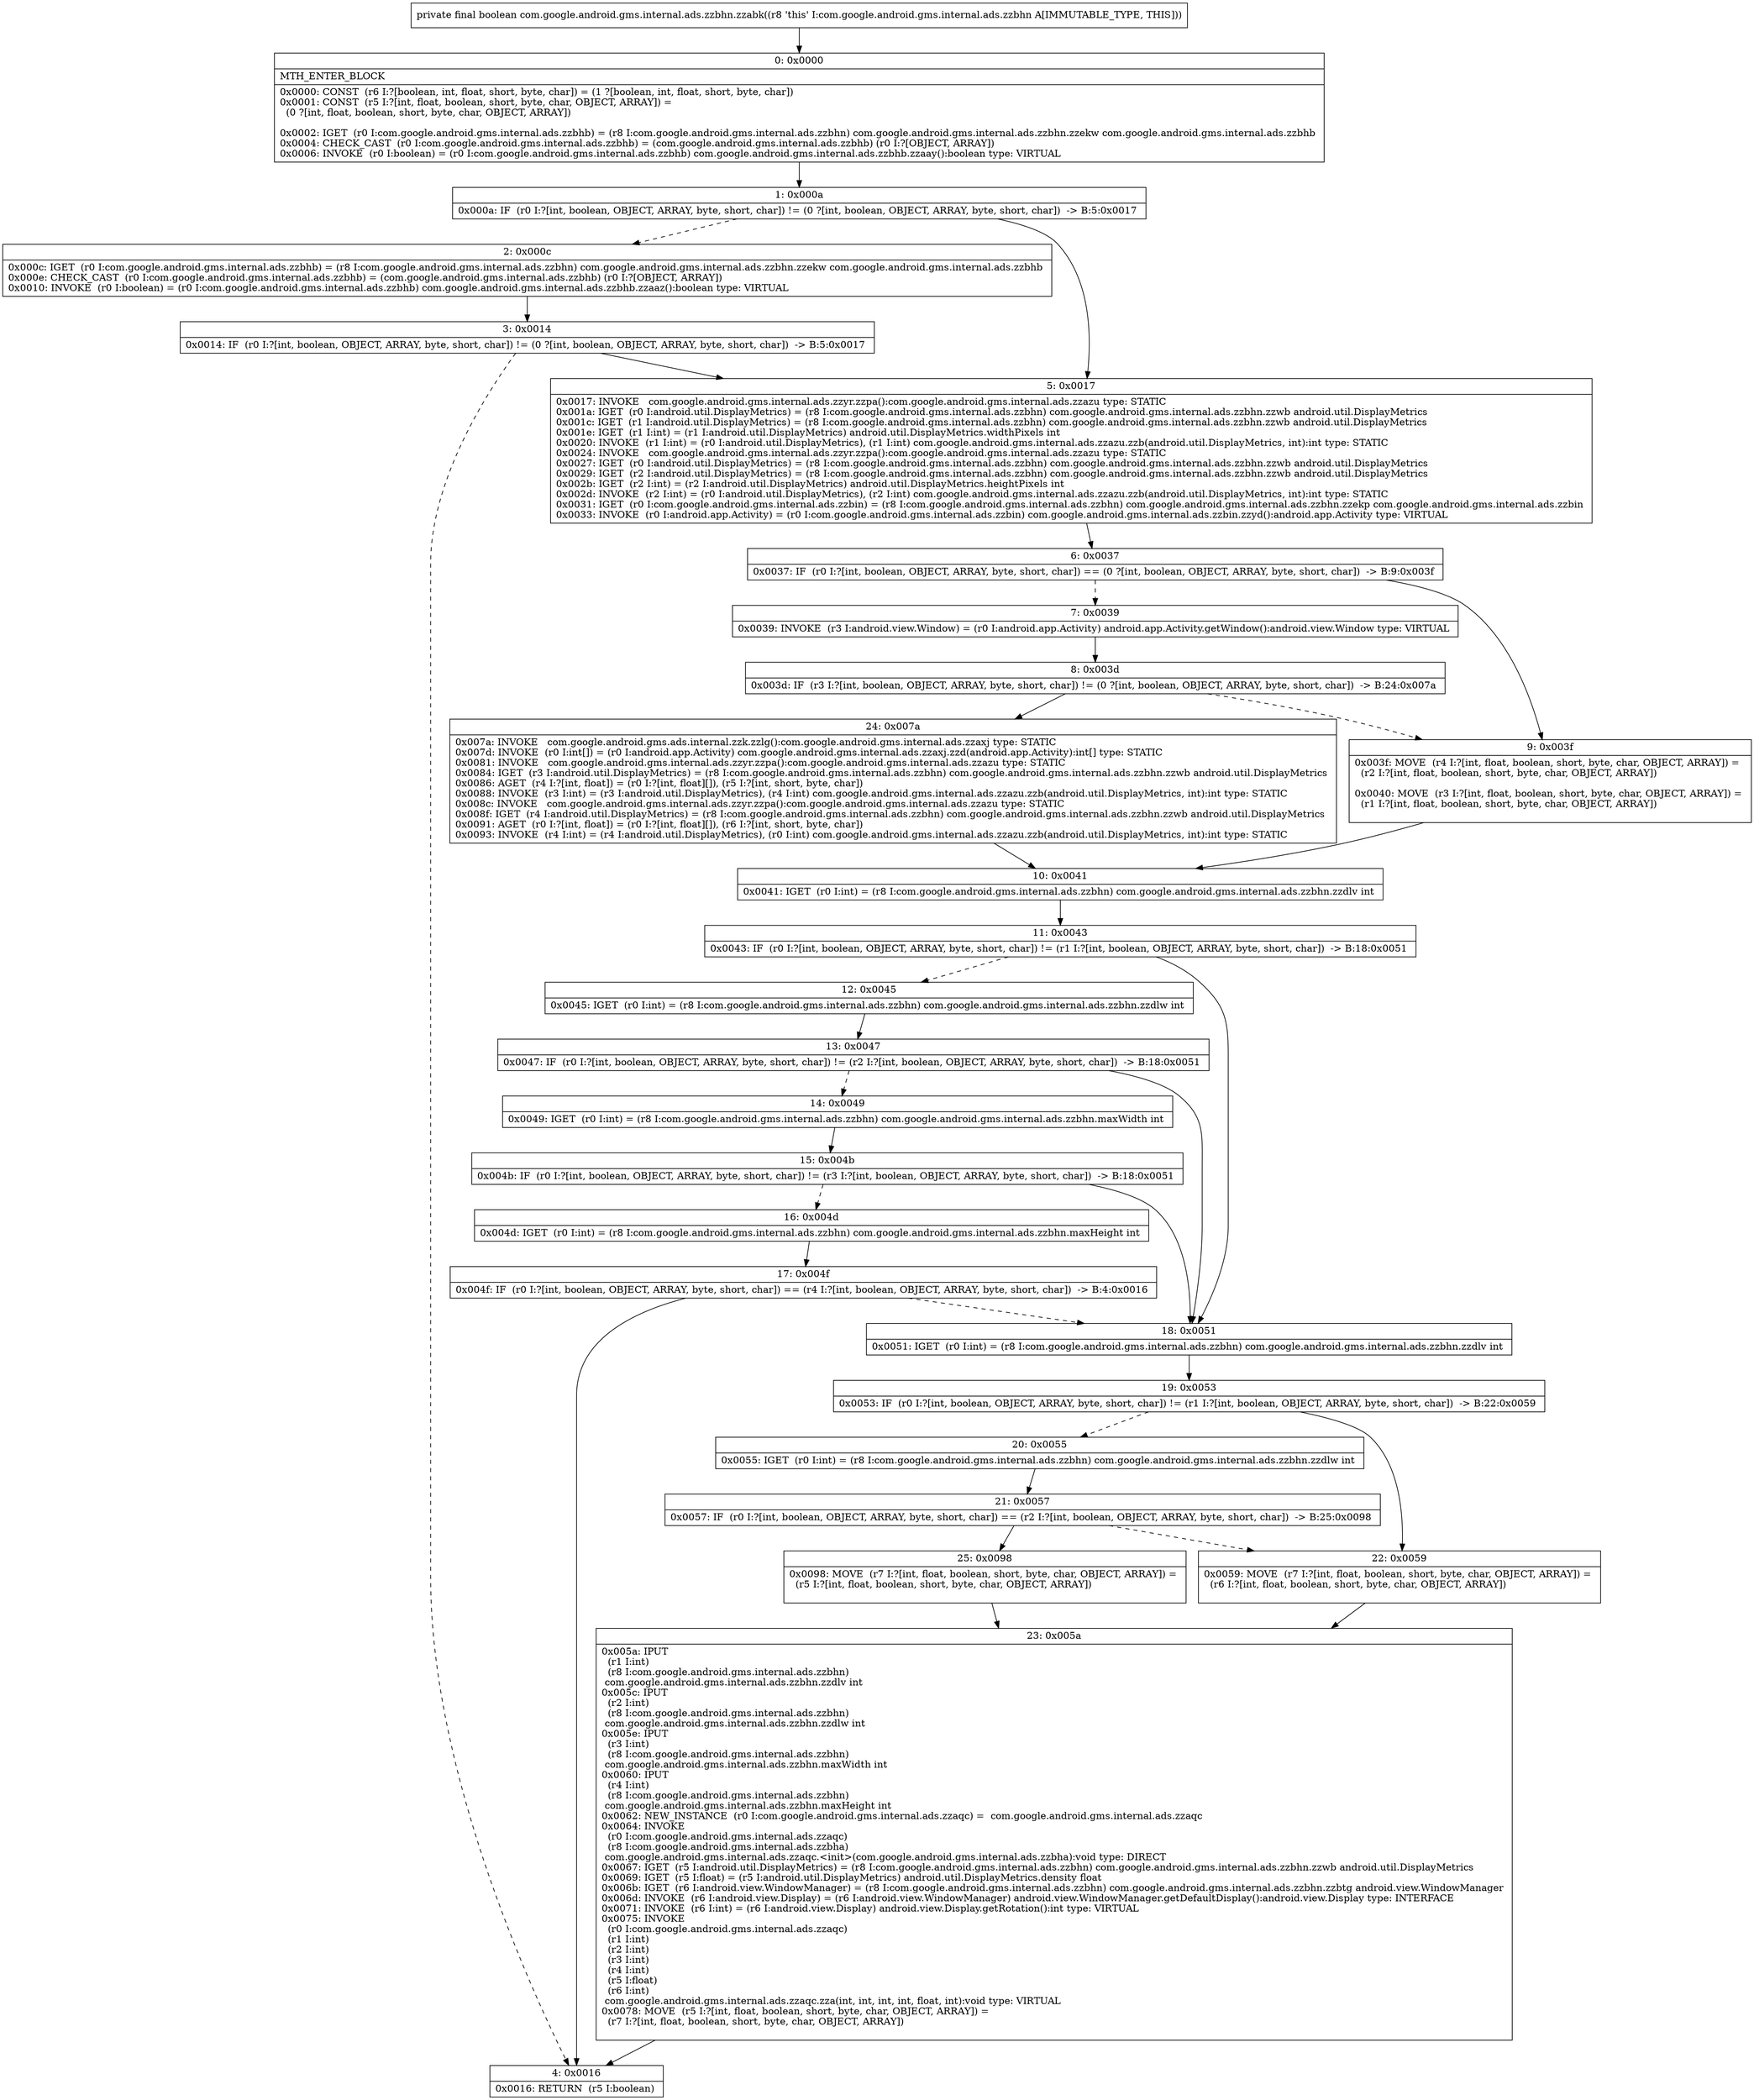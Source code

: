 digraph "CFG forcom.google.android.gms.internal.ads.zzbhn.zzabk()Z" {
Node_0 [shape=record,label="{0\:\ 0x0000|MTH_ENTER_BLOCK\l|0x0000: CONST  (r6 I:?[boolean, int, float, short, byte, char]) = (1 ?[boolean, int, float, short, byte, char]) \l0x0001: CONST  (r5 I:?[int, float, boolean, short, byte, char, OBJECT, ARRAY]) = \l  (0 ?[int, float, boolean, short, byte, char, OBJECT, ARRAY])\l \l0x0002: IGET  (r0 I:com.google.android.gms.internal.ads.zzbhb) = (r8 I:com.google.android.gms.internal.ads.zzbhn) com.google.android.gms.internal.ads.zzbhn.zzekw com.google.android.gms.internal.ads.zzbhb \l0x0004: CHECK_CAST  (r0 I:com.google.android.gms.internal.ads.zzbhb) = (com.google.android.gms.internal.ads.zzbhb) (r0 I:?[OBJECT, ARRAY]) \l0x0006: INVOKE  (r0 I:boolean) = (r0 I:com.google.android.gms.internal.ads.zzbhb) com.google.android.gms.internal.ads.zzbhb.zzaay():boolean type: VIRTUAL \l}"];
Node_1 [shape=record,label="{1\:\ 0x000a|0x000a: IF  (r0 I:?[int, boolean, OBJECT, ARRAY, byte, short, char]) != (0 ?[int, boolean, OBJECT, ARRAY, byte, short, char])  \-\> B:5:0x0017 \l}"];
Node_2 [shape=record,label="{2\:\ 0x000c|0x000c: IGET  (r0 I:com.google.android.gms.internal.ads.zzbhb) = (r8 I:com.google.android.gms.internal.ads.zzbhn) com.google.android.gms.internal.ads.zzbhn.zzekw com.google.android.gms.internal.ads.zzbhb \l0x000e: CHECK_CAST  (r0 I:com.google.android.gms.internal.ads.zzbhb) = (com.google.android.gms.internal.ads.zzbhb) (r0 I:?[OBJECT, ARRAY]) \l0x0010: INVOKE  (r0 I:boolean) = (r0 I:com.google.android.gms.internal.ads.zzbhb) com.google.android.gms.internal.ads.zzbhb.zzaaz():boolean type: VIRTUAL \l}"];
Node_3 [shape=record,label="{3\:\ 0x0014|0x0014: IF  (r0 I:?[int, boolean, OBJECT, ARRAY, byte, short, char]) != (0 ?[int, boolean, OBJECT, ARRAY, byte, short, char])  \-\> B:5:0x0017 \l}"];
Node_4 [shape=record,label="{4\:\ 0x0016|0x0016: RETURN  (r5 I:boolean) \l}"];
Node_5 [shape=record,label="{5\:\ 0x0017|0x0017: INVOKE   com.google.android.gms.internal.ads.zzyr.zzpa():com.google.android.gms.internal.ads.zzazu type: STATIC \l0x001a: IGET  (r0 I:android.util.DisplayMetrics) = (r8 I:com.google.android.gms.internal.ads.zzbhn) com.google.android.gms.internal.ads.zzbhn.zzwb android.util.DisplayMetrics \l0x001c: IGET  (r1 I:android.util.DisplayMetrics) = (r8 I:com.google.android.gms.internal.ads.zzbhn) com.google.android.gms.internal.ads.zzbhn.zzwb android.util.DisplayMetrics \l0x001e: IGET  (r1 I:int) = (r1 I:android.util.DisplayMetrics) android.util.DisplayMetrics.widthPixels int \l0x0020: INVOKE  (r1 I:int) = (r0 I:android.util.DisplayMetrics), (r1 I:int) com.google.android.gms.internal.ads.zzazu.zzb(android.util.DisplayMetrics, int):int type: STATIC \l0x0024: INVOKE   com.google.android.gms.internal.ads.zzyr.zzpa():com.google.android.gms.internal.ads.zzazu type: STATIC \l0x0027: IGET  (r0 I:android.util.DisplayMetrics) = (r8 I:com.google.android.gms.internal.ads.zzbhn) com.google.android.gms.internal.ads.zzbhn.zzwb android.util.DisplayMetrics \l0x0029: IGET  (r2 I:android.util.DisplayMetrics) = (r8 I:com.google.android.gms.internal.ads.zzbhn) com.google.android.gms.internal.ads.zzbhn.zzwb android.util.DisplayMetrics \l0x002b: IGET  (r2 I:int) = (r2 I:android.util.DisplayMetrics) android.util.DisplayMetrics.heightPixels int \l0x002d: INVOKE  (r2 I:int) = (r0 I:android.util.DisplayMetrics), (r2 I:int) com.google.android.gms.internal.ads.zzazu.zzb(android.util.DisplayMetrics, int):int type: STATIC \l0x0031: IGET  (r0 I:com.google.android.gms.internal.ads.zzbin) = (r8 I:com.google.android.gms.internal.ads.zzbhn) com.google.android.gms.internal.ads.zzbhn.zzekp com.google.android.gms.internal.ads.zzbin \l0x0033: INVOKE  (r0 I:android.app.Activity) = (r0 I:com.google.android.gms.internal.ads.zzbin) com.google.android.gms.internal.ads.zzbin.zzyd():android.app.Activity type: VIRTUAL \l}"];
Node_6 [shape=record,label="{6\:\ 0x0037|0x0037: IF  (r0 I:?[int, boolean, OBJECT, ARRAY, byte, short, char]) == (0 ?[int, boolean, OBJECT, ARRAY, byte, short, char])  \-\> B:9:0x003f \l}"];
Node_7 [shape=record,label="{7\:\ 0x0039|0x0039: INVOKE  (r3 I:android.view.Window) = (r0 I:android.app.Activity) android.app.Activity.getWindow():android.view.Window type: VIRTUAL \l}"];
Node_8 [shape=record,label="{8\:\ 0x003d|0x003d: IF  (r3 I:?[int, boolean, OBJECT, ARRAY, byte, short, char]) != (0 ?[int, boolean, OBJECT, ARRAY, byte, short, char])  \-\> B:24:0x007a \l}"];
Node_9 [shape=record,label="{9\:\ 0x003f|0x003f: MOVE  (r4 I:?[int, float, boolean, short, byte, char, OBJECT, ARRAY]) = \l  (r2 I:?[int, float, boolean, short, byte, char, OBJECT, ARRAY])\l \l0x0040: MOVE  (r3 I:?[int, float, boolean, short, byte, char, OBJECT, ARRAY]) = \l  (r1 I:?[int, float, boolean, short, byte, char, OBJECT, ARRAY])\l \l}"];
Node_10 [shape=record,label="{10\:\ 0x0041|0x0041: IGET  (r0 I:int) = (r8 I:com.google.android.gms.internal.ads.zzbhn) com.google.android.gms.internal.ads.zzbhn.zzdlv int \l}"];
Node_11 [shape=record,label="{11\:\ 0x0043|0x0043: IF  (r0 I:?[int, boolean, OBJECT, ARRAY, byte, short, char]) != (r1 I:?[int, boolean, OBJECT, ARRAY, byte, short, char])  \-\> B:18:0x0051 \l}"];
Node_12 [shape=record,label="{12\:\ 0x0045|0x0045: IGET  (r0 I:int) = (r8 I:com.google.android.gms.internal.ads.zzbhn) com.google.android.gms.internal.ads.zzbhn.zzdlw int \l}"];
Node_13 [shape=record,label="{13\:\ 0x0047|0x0047: IF  (r0 I:?[int, boolean, OBJECT, ARRAY, byte, short, char]) != (r2 I:?[int, boolean, OBJECT, ARRAY, byte, short, char])  \-\> B:18:0x0051 \l}"];
Node_14 [shape=record,label="{14\:\ 0x0049|0x0049: IGET  (r0 I:int) = (r8 I:com.google.android.gms.internal.ads.zzbhn) com.google.android.gms.internal.ads.zzbhn.maxWidth int \l}"];
Node_15 [shape=record,label="{15\:\ 0x004b|0x004b: IF  (r0 I:?[int, boolean, OBJECT, ARRAY, byte, short, char]) != (r3 I:?[int, boolean, OBJECT, ARRAY, byte, short, char])  \-\> B:18:0x0051 \l}"];
Node_16 [shape=record,label="{16\:\ 0x004d|0x004d: IGET  (r0 I:int) = (r8 I:com.google.android.gms.internal.ads.zzbhn) com.google.android.gms.internal.ads.zzbhn.maxHeight int \l}"];
Node_17 [shape=record,label="{17\:\ 0x004f|0x004f: IF  (r0 I:?[int, boolean, OBJECT, ARRAY, byte, short, char]) == (r4 I:?[int, boolean, OBJECT, ARRAY, byte, short, char])  \-\> B:4:0x0016 \l}"];
Node_18 [shape=record,label="{18\:\ 0x0051|0x0051: IGET  (r0 I:int) = (r8 I:com.google.android.gms.internal.ads.zzbhn) com.google.android.gms.internal.ads.zzbhn.zzdlv int \l}"];
Node_19 [shape=record,label="{19\:\ 0x0053|0x0053: IF  (r0 I:?[int, boolean, OBJECT, ARRAY, byte, short, char]) != (r1 I:?[int, boolean, OBJECT, ARRAY, byte, short, char])  \-\> B:22:0x0059 \l}"];
Node_20 [shape=record,label="{20\:\ 0x0055|0x0055: IGET  (r0 I:int) = (r8 I:com.google.android.gms.internal.ads.zzbhn) com.google.android.gms.internal.ads.zzbhn.zzdlw int \l}"];
Node_21 [shape=record,label="{21\:\ 0x0057|0x0057: IF  (r0 I:?[int, boolean, OBJECT, ARRAY, byte, short, char]) == (r2 I:?[int, boolean, OBJECT, ARRAY, byte, short, char])  \-\> B:25:0x0098 \l}"];
Node_22 [shape=record,label="{22\:\ 0x0059|0x0059: MOVE  (r7 I:?[int, float, boolean, short, byte, char, OBJECT, ARRAY]) = \l  (r6 I:?[int, float, boolean, short, byte, char, OBJECT, ARRAY])\l \l}"];
Node_23 [shape=record,label="{23\:\ 0x005a|0x005a: IPUT  \l  (r1 I:int)\l  (r8 I:com.google.android.gms.internal.ads.zzbhn)\l com.google.android.gms.internal.ads.zzbhn.zzdlv int \l0x005c: IPUT  \l  (r2 I:int)\l  (r8 I:com.google.android.gms.internal.ads.zzbhn)\l com.google.android.gms.internal.ads.zzbhn.zzdlw int \l0x005e: IPUT  \l  (r3 I:int)\l  (r8 I:com.google.android.gms.internal.ads.zzbhn)\l com.google.android.gms.internal.ads.zzbhn.maxWidth int \l0x0060: IPUT  \l  (r4 I:int)\l  (r8 I:com.google.android.gms.internal.ads.zzbhn)\l com.google.android.gms.internal.ads.zzbhn.maxHeight int \l0x0062: NEW_INSTANCE  (r0 I:com.google.android.gms.internal.ads.zzaqc) =  com.google.android.gms.internal.ads.zzaqc \l0x0064: INVOKE  \l  (r0 I:com.google.android.gms.internal.ads.zzaqc)\l  (r8 I:com.google.android.gms.internal.ads.zzbha)\l com.google.android.gms.internal.ads.zzaqc.\<init\>(com.google.android.gms.internal.ads.zzbha):void type: DIRECT \l0x0067: IGET  (r5 I:android.util.DisplayMetrics) = (r8 I:com.google.android.gms.internal.ads.zzbhn) com.google.android.gms.internal.ads.zzbhn.zzwb android.util.DisplayMetrics \l0x0069: IGET  (r5 I:float) = (r5 I:android.util.DisplayMetrics) android.util.DisplayMetrics.density float \l0x006b: IGET  (r6 I:android.view.WindowManager) = (r8 I:com.google.android.gms.internal.ads.zzbhn) com.google.android.gms.internal.ads.zzbhn.zzbtg android.view.WindowManager \l0x006d: INVOKE  (r6 I:android.view.Display) = (r6 I:android.view.WindowManager) android.view.WindowManager.getDefaultDisplay():android.view.Display type: INTERFACE \l0x0071: INVOKE  (r6 I:int) = (r6 I:android.view.Display) android.view.Display.getRotation():int type: VIRTUAL \l0x0075: INVOKE  \l  (r0 I:com.google.android.gms.internal.ads.zzaqc)\l  (r1 I:int)\l  (r2 I:int)\l  (r3 I:int)\l  (r4 I:int)\l  (r5 I:float)\l  (r6 I:int)\l com.google.android.gms.internal.ads.zzaqc.zza(int, int, int, int, float, int):void type: VIRTUAL \l0x0078: MOVE  (r5 I:?[int, float, boolean, short, byte, char, OBJECT, ARRAY]) = \l  (r7 I:?[int, float, boolean, short, byte, char, OBJECT, ARRAY])\l \l}"];
Node_24 [shape=record,label="{24\:\ 0x007a|0x007a: INVOKE   com.google.android.gms.ads.internal.zzk.zzlg():com.google.android.gms.internal.ads.zzaxj type: STATIC \l0x007d: INVOKE  (r0 I:int[]) = (r0 I:android.app.Activity) com.google.android.gms.internal.ads.zzaxj.zzd(android.app.Activity):int[] type: STATIC \l0x0081: INVOKE   com.google.android.gms.internal.ads.zzyr.zzpa():com.google.android.gms.internal.ads.zzazu type: STATIC \l0x0084: IGET  (r3 I:android.util.DisplayMetrics) = (r8 I:com.google.android.gms.internal.ads.zzbhn) com.google.android.gms.internal.ads.zzbhn.zzwb android.util.DisplayMetrics \l0x0086: AGET  (r4 I:?[int, float]) = (r0 I:?[int, float][]), (r5 I:?[int, short, byte, char]) \l0x0088: INVOKE  (r3 I:int) = (r3 I:android.util.DisplayMetrics), (r4 I:int) com.google.android.gms.internal.ads.zzazu.zzb(android.util.DisplayMetrics, int):int type: STATIC \l0x008c: INVOKE   com.google.android.gms.internal.ads.zzyr.zzpa():com.google.android.gms.internal.ads.zzazu type: STATIC \l0x008f: IGET  (r4 I:android.util.DisplayMetrics) = (r8 I:com.google.android.gms.internal.ads.zzbhn) com.google.android.gms.internal.ads.zzbhn.zzwb android.util.DisplayMetrics \l0x0091: AGET  (r0 I:?[int, float]) = (r0 I:?[int, float][]), (r6 I:?[int, short, byte, char]) \l0x0093: INVOKE  (r4 I:int) = (r4 I:android.util.DisplayMetrics), (r0 I:int) com.google.android.gms.internal.ads.zzazu.zzb(android.util.DisplayMetrics, int):int type: STATIC \l}"];
Node_25 [shape=record,label="{25\:\ 0x0098|0x0098: MOVE  (r7 I:?[int, float, boolean, short, byte, char, OBJECT, ARRAY]) = \l  (r5 I:?[int, float, boolean, short, byte, char, OBJECT, ARRAY])\l \l}"];
MethodNode[shape=record,label="{private final boolean com.google.android.gms.internal.ads.zzbhn.zzabk((r8 'this' I:com.google.android.gms.internal.ads.zzbhn A[IMMUTABLE_TYPE, THIS])) }"];
MethodNode -> Node_0;
Node_0 -> Node_1;
Node_1 -> Node_2[style=dashed];
Node_1 -> Node_5;
Node_2 -> Node_3;
Node_3 -> Node_4[style=dashed];
Node_3 -> Node_5;
Node_5 -> Node_6;
Node_6 -> Node_7[style=dashed];
Node_6 -> Node_9;
Node_7 -> Node_8;
Node_8 -> Node_9[style=dashed];
Node_8 -> Node_24;
Node_9 -> Node_10;
Node_10 -> Node_11;
Node_11 -> Node_12[style=dashed];
Node_11 -> Node_18;
Node_12 -> Node_13;
Node_13 -> Node_14[style=dashed];
Node_13 -> Node_18;
Node_14 -> Node_15;
Node_15 -> Node_16[style=dashed];
Node_15 -> Node_18;
Node_16 -> Node_17;
Node_17 -> Node_4;
Node_17 -> Node_18[style=dashed];
Node_18 -> Node_19;
Node_19 -> Node_20[style=dashed];
Node_19 -> Node_22;
Node_20 -> Node_21;
Node_21 -> Node_22[style=dashed];
Node_21 -> Node_25;
Node_22 -> Node_23;
Node_23 -> Node_4;
Node_24 -> Node_10;
Node_25 -> Node_23;
}

